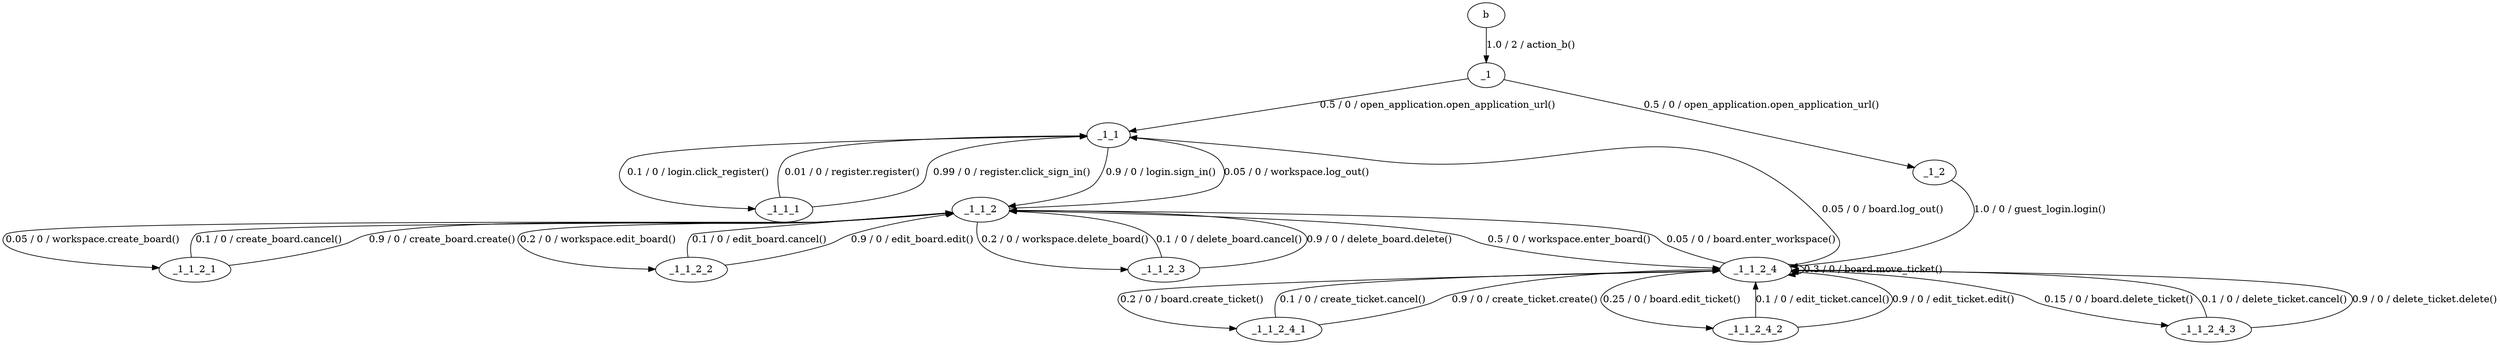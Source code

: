 digraph default_model {
//States
b
_1
_1_1
_1_1_1
_1_1_2
_1_1_2_1
_1_1_2_2
_1_1_2_3
_1_1_2_4
_1_1_2_4_1
_1_1_2_4_2
_1_1_2_4_3
_1_2
//Transitions
b -> _1[ label = "1.0 / 2 / action_b()"]
_1 -> _1_1[ label = "0.5 / 0 / open_application.open_application_url()"]
_1_1 -> _1_1_1[ label = "0.1 / 0 / login.click_register()"]
_1_1 -> _1_1_2[ label = "0.9 / 0 / login.sign_in()"]
_1_1_1 -> _1_1[ label = "0.01 / 0 / register.register()"]
_1_1_1 -> _1_1[ label = "0.99 / 0 / register.click_sign_in()"]
_1_1_2 -> _1_1_2_1[ label = "0.05 / 0 / workspace.create_board()"]
_1_1_2 -> _1_1[ label = "0.05 / 0 / workspace.log_out()"]
_1_1_2 -> _1_1_2_2[ label = "0.2 / 0 / workspace.edit_board()"]
_1_1_2_1 -> _1_1_2[ label = "0.1 / 0 / create_board.cancel()"]
_1_1_2_1 -> _1_1_2[ label = "0.9 / 0 / create_board.create()"]
_1_1_2 -> _1_1_2_3[ label = "0.2 / 0 / workspace.delete_board()"]
_1_1_2_2 -> _1_1_2[ label = "0.1 / 0 / edit_board.cancel()"]
_1_1_2_2 -> _1_1_2[ label = "0.9 / 0 / edit_board.edit()"]
_1_1_2 -> _1_1_2_4[ label = "0.5 / 0 / workspace.enter_board()"]
_1_1_2_3 -> _1_1_2[ label = "0.1 / 0 / delete_board.cancel()"]
_1_1_2_3 -> _1_1_2[ label = "0.9 / 0 / delete_board.delete()"]
_1_1_2_4 -> _1_1_2_4_1[ label = "0.2 / 0 / board.create_ticket()"]
_1_1_2_4 -> _1_1[ label = "0.05 / 0 / board.log_out()"]
_1_1_2_4 -> _1_1_2_4[ label = "0.3 / 0 / board.move_ticket()"]
_1_1_2_4 -> _1_1_2[ label = "0.05 / 0 / board.enter_workspace()"]
_1_1_2_4 -> _1_1_2_4_2[ label = "0.25 / 0 / board.edit_ticket()"]
_1_1_2_4_1 -> _1_1_2_4[ label = "0.1 / 0 / create_ticket.cancel()"]
_1_1_2_4_1 -> _1_1_2_4[ label = "0.9 / 0 / create_ticket.create()"]
_1_1_2_4 -> _1_1_2_4_3[ label = "0.15 / 0 / board.delete_ticket()"]
_1_1_2_4_2 -> _1_1_2_4[ label = "0.1 / 0 / edit_ticket.cancel()"]
_1_1_2_4_2 -> _1_1_2_4[ label = "0.9 / 0 / edit_ticket.edit()"]
_1 -> _1_2[ label = "0.5 / 0 / open_application.open_application_url()"]
_1_1_2_4_3 -> _1_1_2_4[ label = "0.1 / 0 / delete_ticket.cancel()"]
_1_1_2_4_3 -> _1_1_2_4[ label = "0.9 / 0 / delete_ticket.delete()"]
_1_2 -> _1_1_2_4[ label = "1.0 / 0 / guest_login.login()"]
}